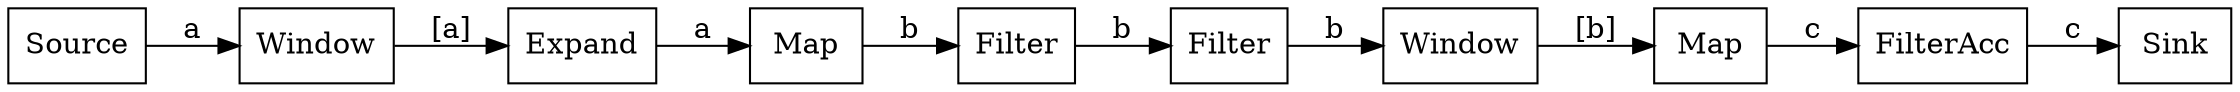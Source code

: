 digraph 
{
  graph [bgcolor="white"]
  rankdir="LR";
  node [shape="box" fillcolor="white" style="filled"]
  edge [weight="10" color="black" fontcolor="black"]
  "1" [label="Source"]
  "2" [label="Window"]
  "3" [label="Expand"]
  "4" [label="Map"]
  "5" [label="Filter"]
  "6" [label="Filter"]
  "7" [label="Window"]
  "8" [label="Map"]
  "9" [label="FilterAcc"]
  "10" [label="Sink"]
  "1" -> "2" [label="a"]
  "2" -> "3" [label="[a]"]
  "3" -> "4" [label="a"]
  "4" -> "5" [label="b"]
  "5" -> "6" [label="b"]
  "6" -> "7"  [label="b"]
  "7" -> "8"  [label="[b]"]
  "8" -> "9"  [label="c"]
  "9" -> "10" [label="c"]
}
